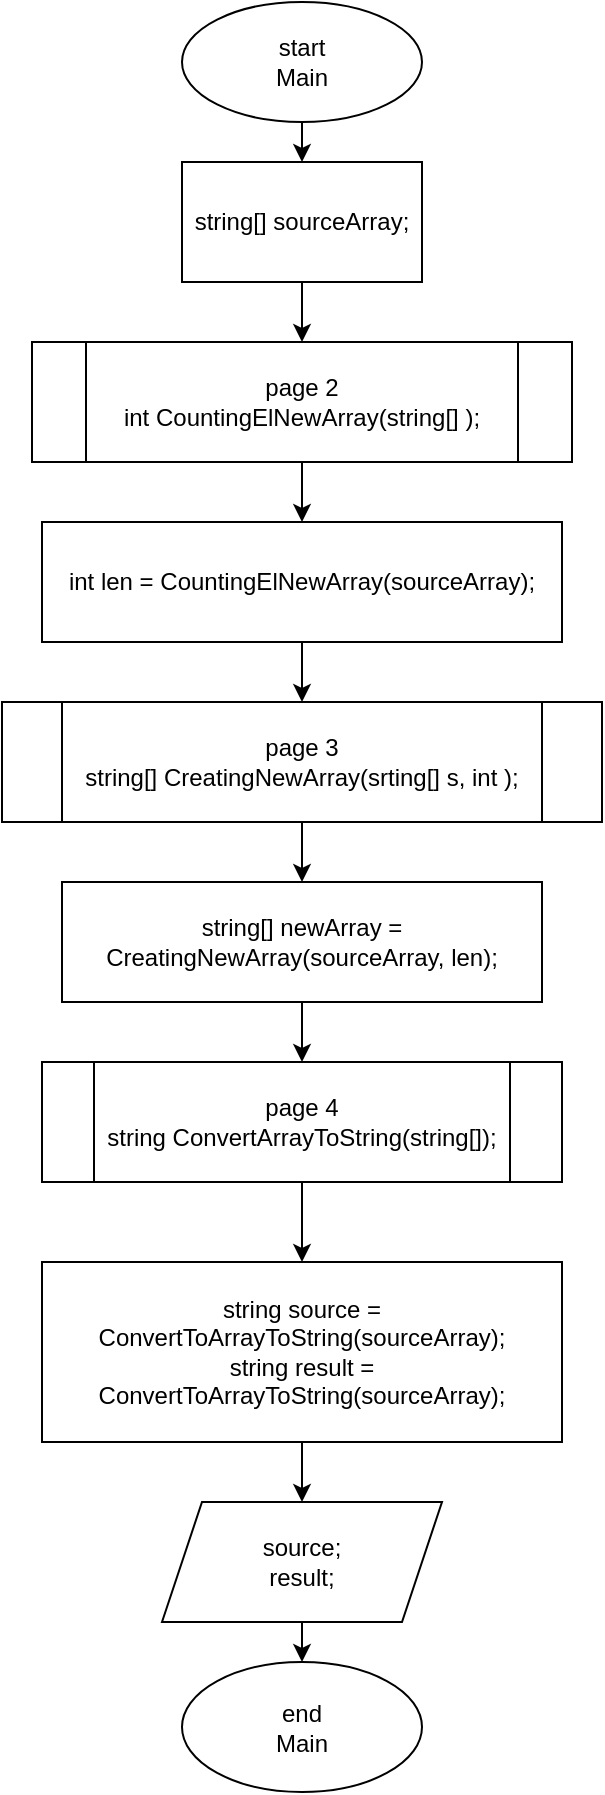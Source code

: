 <mxfile>
    <diagram id="4ydMt_XgliNat3Zhrf8h" name="Страница 1">
        <mxGraphModel dx="621" dy="478" grid="1" gridSize="10" guides="1" tooltips="1" connect="1" arrows="1" fold="1" page="1" pageScale="1" pageWidth="827" pageHeight="1169" math="0" shadow="0">
            <root>
                <mxCell id="0"/>
                <mxCell id="1" parent="0"/>
                <mxCell id="4" style="edgeStyle=none;html=1;entryX=0.5;entryY=0;entryDx=0;entryDy=0;" edge="1" parent="1" source="2" target="3">
                    <mxGeometry relative="1" as="geometry"/>
                </mxCell>
                <mxCell id="2" value="start&lt;br&gt;Main" style="ellipse;whiteSpace=wrap;html=1;" vertex="1" parent="1">
                    <mxGeometry x="200" y="20" width="120" height="60" as="geometry"/>
                </mxCell>
                <mxCell id="6" style="edgeStyle=none;html=1;exitX=0.5;exitY=1;exitDx=0;exitDy=0;entryX=0.5;entryY=0;entryDx=0;entryDy=0;" edge="1" parent="1" source="3" target="5">
                    <mxGeometry relative="1" as="geometry"/>
                </mxCell>
                <mxCell id="3" value="string[] sourceArray;" style="rounded=0;whiteSpace=wrap;html=1;" vertex="1" parent="1">
                    <mxGeometry x="200" y="100" width="120" height="60" as="geometry"/>
                </mxCell>
                <mxCell id="14" style="edgeStyle=none;html=1;entryX=0.5;entryY=0;entryDx=0;entryDy=0;" edge="1" parent="1" source="5" target="13">
                    <mxGeometry relative="1" as="geometry"/>
                </mxCell>
                <mxCell id="5" value="page 2&lt;br&gt;int CountingElNewArray(string[] );" style="shape=process;whiteSpace=wrap;html=1;backgroundOutline=1;" vertex="1" parent="1">
                    <mxGeometry x="125" y="190" width="270" height="60" as="geometry"/>
                </mxCell>
                <mxCell id="19" style="edgeStyle=none;html=1;entryX=0.5;entryY=0;entryDx=0;entryDy=0;" edge="1" parent="1" source="7" target="18">
                    <mxGeometry relative="1" as="geometry"/>
                </mxCell>
                <mxCell id="7" value="page 3&lt;br&gt;string[] CreatingNewArray(srting[] s, int );" style="shape=process;whiteSpace=wrap;html=1;backgroundOutline=1;" vertex="1" parent="1">
                    <mxGeometry x="110" y="370" width="300" height="60" as="geometry"/>
                </mxCell>
                <mxCell id="12" style="edgeStyle=none;html=1;entryX=0.5;entryY=0;entryDx=0;entryDy=0;" edge="1" parent="1" source="9" target="11">
                    <mxGeometry relative="1" as="geometry"/>
                </mxCell>
                <mxCell id="9" value="source;&lt;br&gt;result;" style="shape=parallelogram;perimeter=parallelogramPerimeter;whiteSpace=wrap;html=1;fixedSize=1;" vertex="1" parent="1">
                    <mxGeometry x="190" y="770" width="140" height="60" as="geometry"/>
                </mxCell>
                <mxCell id="11" value="end&lt;br&gt;Main" style="ellipse;whiteSpace=wrap;html=1;" vertex="1" parent="1">
                    <mxGeometry x="200" y="850" width="120" height="65" as="geometry"/>
                </mxCell>
                <mxCell id="17" style="edgeStyle=none;html=1;entryX=0.5;entryY=0;entryDx=0;entryDy=0;" edge="1" parent="1" source="13" target="7">
                    <mxGeometry relative="1" as="geometry"/>
                </mxCell>
                <mxCell id="13" value="int len = CountingElNewArray(sourceArray);" style="rounded=0;whiteSpace=wrap;html=1;" vertex="1" parent="1">
                    <mxGeometry x="130" y="280" width="260" height="60" as="geometry"/>
                </mxCell>
                <mxCell id="27" style="edgeStyle=none;html=1;entryX=0.5;entryY=0;entryDx=0;entryDy=0;" edge="1" parent="1" source="18" target="26">
                    <mxGeometry relative="1" as="geometry"/>
                </mxCell>
                <mxCell id="18" value="string[] newArray = CreatingNewArray(sourceArray, len);" style="rounded=0;whiteSpace=wrap;html=1;" vertex="1" parent="1">
                    <mxGeometry x="140" y="460" width="240" height="60" as="geometry"/>
                </mxCell>
                <mxCell id="29" style="edgeStyle=none;html=1;entryX=0.5;entryY=0;entryDx=0;entryDy=0;" edge="1" parent="1" source="26" target="28">
                    <mxGeometry relative="1" as="geometry"/>
                </mxCell>
                <mxCell id="26" value="page 4&lt;br&gt;string ConvertArrayToString(string[]);" style="shape=process;whiteSpace=wrap;html=1;backgroundOutline=1;" vertex="1" parent="1">
                    <mxGeometry x="130" y="550" width="260" height="60" as="geometry"/>
                </mxCell>
                <mxCell id="30" style="edgeStyle=none;html=1;entryX=0.5;entryY=0;entryDx=0;entryDy=0;" edge="1" parent="1" source="28" target="9">
                    <mxGeometry relative="1" as="geometry"/>
                </mxCell>
                <mxCell id="28" value="string source = ConvertToArrayToString(sourceArray);&lt;br&gt;string result = ConvertToArrayToString(sourceArray);" style="rounded=0;whiteSpace=wrap;html=1;" vertex="1" parent="1">
                    <mxGeometry x="130" y="650" width="260" height="90" as="geometry"/>
                </mxCell>
            </root>
        </mxGraphModel>
    </diagram>
    <diagram id="rGmjFHyffovGKF7JwBXO" name="Страница 2">
        <mxGraphModel dx="621" dy="478" grid="1" gridSize="10" guides="1" tooltips="1" connect="1" arrows="1" fold="1" page="1" pageScale="1" pageWidth="827" pageHeight="1169" math="0" shadow="0">
            <root>
                <mxCell id="apBQH6PxCTzwCEd1M8bN-0"/>
                <mxCell id="apBQH6PxCTzwCEd1M8bN-1" parent="apBQH6PxCTzwCEd1M8bN-0"/>
                <mxCell id="apBQH6PxCTzwCEd1M8bN-4" style="edgeStyle=none;html=1;entryX=0.5;entryY=0;entryDx=0;entryDy=0;" edge="1" parent="apBQH6PxCTzwCEd1M8bN-1" target="apBQH6PxCTzwCEd1M8bN-3">
                    <mxGeometry relative="1" as="geometry">
                        <mxPoint x="300" y="180" as="sourcePoint"/>
                    </mxGeometry>
                </mxCell>
                <mxCell id="apBQH6PxCTzwCEd1M8bN-2" value="start&lt;br&gt;CountingElNewArray(array)" style="ellipse;whiteSpace=wrap;html=1;" vertex="1" parent="apBQH6PxCTzwCEd1M8bN-1">
                    <mxGeometry x="210" y="100" width="180" height="80" as="geometry"/>
                </mxCell>
                <mxCell id="apBQH6PxCTzwCEd1M8bN-6" style="edgeStyle=none;html=1;entryX=0.5;entryY=0;entryDx=0;entryDy=0;" edge="1" parent="apBQH6PxCTzwCEd1M8bN-1" source="apBQH6PxCTzwCEd1M8bN-3" target="apBQH6PxCTzwCEd1M8bN-5">
                    <mxGeometry relative="1" as="geometry"/>
                </mxCell>
                <mxCell id="apBQH6PxCTzwCEd1M8bN-3" value="int count = 0;&lt;br&gt;int len = array.Length;" style="rounded=0;whiteSpace=wrap;html=1;" vertex="1" parent="apBQH6PxCTzwCEd1M8bN-1">
                    <mxGeometry x="215" y="220" width="170" height="60" as="geometry"/>
                </mxCell>
                <mxCell id="apBQH6PxCTzwCEd1M8bN-9" style="edgeStyle=none;html=1;entryX=0.5;entryY=0;entryDx=0;entryDy=0;" edge="1" parent="apBQH6PxCTzwCEd1M8bN-1" source="apBQH6PxCTzwCEd1M8bN-5" target="apBQH6PxCTzwCEd1M8bN-8">
                    <mxGeometry relative="1" as="geometry"/>
                </mxCell>
                <mxCell id="apBQH6PxCTzwCEd1M8bN-16" style="edgeStyle=none;html=1;entryX=0;entryY=0.5;entryDx=0;entryDy=0;" edge="1" parent="apBQH6PxCTzwCEd1M8bN-1" source="apBQH6PxCTzwCEd1M8bN-5" target="apBQH6PxCTzwCEd1M8bN-15">
                    <mxGeometry relative="1" as="geometry"/>
                </mxCell>
                <mxCell id="apBQH6PxCTzwCEd1M8bN-5" value="int i =0; i &amp;lt; len; i++" style="shape=hexagon;perimeter=hexagonPerimeter2;whiteSpace=wrap;html=1;fixedSize=1;" vertex="1" parent="apBQH6PxCTzwCEd1M8bN-1">
                    <mxGeometry x="225" y="310" width="150" height="60" as="geometry"/>
                </mxCell>
                <mxCell id="apBQH6PxCTzwCEd1M8bN-12" style="edgeStyle=none;html=1;entryX=0;entryY=0.5;entryDx=0;entryDy=0;" edge="1" parent="apBQH6PxCTzwCEd1M8bN-1" source="apBQH6PxCTzwCEd1M8bN-7" target="apBQH6PxCTzwCEd1M8bN-5">
                    <mxGeometry relative="1" as="geometry">
                        <Array as="points">
                            <mxPoint x="140" y="540"/>
                            <mxPoint x="140" y="340"/>
                        </Array>
                    </mxGeometry>
                </mxCell>
                <mxCell id="apBQH6PxCTzwCEd1M8bN-7" value="count++;" style="rounded=0;whiteSpace=wrap;html=1;" vertex="1" parent="apBQH6PxCTzwCEd1M8bN-1">
                    <mxGeometry x="354" y="510" width="120" height="60" as="geometry"/>
                </mxCell>
                <mxCell id="apBQH6PxCTzwCEd1M8bN-10" style="edgeStyle=none;html=1;entryX=0.5;entryY=0;entryDx=0;entryDy=0;exitX=1;exitY=0.5;exitDx=0;exitDy=0;" edge="1" parent="apBQH6PxCTzwCEd1M8bN-1" source="apBQH6PxCTzwCEd1M8bN-8" target="apBQH6PxCTzwCEd1M8bN-7">
                    <mxGeometry relative="1" as="geometry">
                        <Array as="points">
                            <mxPoint x="414" y="440"/>
                        </Array>
                    </mxGeometry>
                </mxCell>
                <mxCell id="apBQH6PxCTzwCEd1M8bN-13" style="edgeStyle=none;html=1;exitX=0;exitY=0.5;exitDx=0;exitDy=0;" edge="1" parent="apBQH6PxCTzwCEd1M8bN-1" source="apBQH6PxCTzwCEd1M8bN-8">
                    <mxGeometry relative="1" as="geometry">
                        <mxPoint x="230" y="340" as="targetPoint"/>
                        <Array as="points">
                            <mxPoint x="140" y="440"/>
                            <mxPoint x="140" y="340"/>
                        </Array>
                    </mxGeometry>
                </mxCell>
                <mxCell id="apBQH6PxCTzwCEd1M8bN-8" value="array[i].Length &amp;lt; 4" style="rhombus;whiteSpace=wrap;html=1;" vertex="1" parent="apBQH6PxCTzwCEd1M8bN-1">
                    <mxGeometry x="230" y="400" width="140" height="80" as="geometry"/>
                </mxCell>
                <mxCell id="apBQH6PxCTzwCEd1M8bN-11" value="yes" style="text;html=1;strokeColor=none;fillColor=none;align=center;verticalAlign=middle;whiteSpace=wrap;rounded=0;" vertex="1" parent="apBQH6PxCTzwCEd1M8bN-1">
                    <mxGeometry x="370" y="390" width="60" height="30" as="geometry"/>
                </mxCell>
                <mxCell id="apBQH6PxCTzwCEd1M8bN-14" value="no" style="text;html=1;strokeColor=none;fillColor=none;align=center;verticalAlign=middle;whiteSpace=wrap;rounded=0;" vertex="1" parent="apBQH6PxCTzwCEd1M8bN-1">
                    <mxGeometry x="160" y="390" width="60" height="30" as="geometry"/>
                </mxCell>
                <mxCell id="apBQH6PxCTzwCEd1M8bN-15" value="return count;&lt;br&gt;end" style="ellipse;whiteSpace=wrap;html=1;" vertex="1" parent="apBQH6PxCTzwCEd1M8bN-1">
                    <mxGeometry x="440" y="305" width="120" height="70" as="geometry"/>
                </mxCell>
            </root>
        </mxGraphModel>
    </diagram>
    <diagram id="V0iaYPWZGyH8E0dni9hx" name="Страница 3">
        <mxGraphModel dx="621" dy="478" grid="1" gridSize="10" guides="1" tooltips="1" connect="1" arrows="1" fold="1" page="1" pageScale="1" pageWidth="827" pageHeight="1169" math="0" shadow="0">
            <root>
                <mxCell id="HWUan3irROePAESGDkaX-0"/>
                <mxCell id="HWUan3irROePAESGDkaX-1" parent="HWUan3irROePAESGDkaX-0"/>
                <mxCell id="ZBrJd49jyaAi8E4QLsK7-2" style="edgeStyle=none;html=1;entryX=0.5;entryY=0;entryDx=0;entryDy=0;" edge="1" parent="HWUan3irROePAESGDkaX-1" source="ZBrJd49jyaAi8E4QLsK7-0" target="ZBrJd49jyaAi8E4QLsK7-1">
                    <mxGeometry relative="1" as="geometry"/>
                </mxCell>
                <mxCell id="ZBrJd49jyaAi8E4QLsK7-0" value="start&lt;br&gt;CreatingNewArray(array, len)" style="ellipse;whiteSpace=wrap;html=1;" vertex="1" parent="HWUan3irROePAESGDkaX-1">
                    <mxGeometry x="210" y="80" width="190" height="100" as="geometry"/>
                </mxCell>
                <mxCell id="ZBrJd49jyaAi8E4QLsK7-4" style="edgeStyle=none;html=1;entryX=0.5;entryY=0;entryDx=0;entryDy=0;" edge="1" parent="HWUan3irROePAESGDkaX-1" source="ZBrJd49jyaAi8E4QLsK7-1" target="ZBrJd49jyaAi8E4QLsK7-3">
                    <mxGeometry relative="1" as="geometry"/>
                </mxCell>
                <mxCell id="ZBrJd49jyaAi8E4QLsK7-1" value="string result[len];&lt;br&gt;int arrayLen = array.Length;&lt;br&gt;int j = 0;" style="rounded=0;whiteSpace=wrap;html=1;" vertex="1" parent="HWUan3irROePAESGDkaX-1">
                    <mxGeometry x="222.5" y="220" width="165" height="60" as="geometry"/>
                </mxCell>
                <mxCell id="ZBrJd49jyaAi8E4QLsK7-6" style="edgeStyle=none;html=1;entryX=0.5;entryY=0;entryDx=0;entryDy=0;" edge="1" parent="HWUan3irROePAESGDkaX-1" source="ZBrJd49jyaAi8E4QLsK7-3" target="ZBrJd49jyaAi8E4QLsK7-5">
                    <mxGeometry relative="1" as="geometry"/>
                </mxCell>
                <mxCell id="ZBrJd49jyaAi8E4QLsK7-13" style="edgeStyle=none;html=1;entryX=0;entryY=0.5;entryDx=0;entryDy=0;" edge="1" parent="HWUan3irROePAESGDkaX-1" source="ZBrJd49jyaAi8E4QLsK7-3" target="ZBrJd49jyaAi8E4QLsK7-12">
                    <mxGeometry relative="1" as="geometry"/>
                </mxCell>
                <mxCell id="ZBrJd49jyaAi8E4QLsK7-3" value="int i = 0; i &amp;lt; arrayLen; i++" style="shape=hexagon;perimeter=hexagonPerimeter2;whiteSpace=wrap;html=1;fixedSize=1;" vertex="1" parent="HWUan3irROePAESGDkaX-1">
                    <mxGeometry x="222.5" y="320" width="165" height="60" as="geometry"/>
                </mxCell>
                <mxCell id="ZBrJd49jyaAi8E4QLsK7-8" style="edgeStyle=none;html=1;exitX=1;exitY=0.5;exitDx=0;exitDy=0;entryX=0.5;entryY=0;entryDx=0;entryDy=0;" edge="1" parent="HWUan3irROePAESGDkaX-1" source="ZBrJd49jyaAi8E4QLsK7-5" target="ZBrJd49jyaAi8E4QLsK7-7">
                    <mxGeometry relative="1" as="geometry">
                        <Array as="points">
                            <mxPoint x="400" y="450"/>
                        </Array>
                    </mxGeometry>
                </mxCell>
                <mxCell id="ZBrJd49jyaAi8E4QLsK7-11" style="edgeStyle=none;html=1;exitX=0;exitY=0.5;exitDx=0;exitDy=0;entryX=0;entryY=0.5;entryDx=0;entryDy=0;" edge="1" parent="HWUan3irROePAESGDkaX-1" source="ZBrJd49jyaAi8E4QLsK7-5" target="ZBrJd49jyaAi8E4QLsK7-3">
                    <mxGeometry relative="1" as="geometry">
                        <Array as="points">
                            <mxPoint x="160" y="450"/>
                            <mxPoint x="160" y="350"/>
                        </Array>
                    </mxGeometry>
                </mxCell>
                <mxCell id="ZBrJd49jyaAi8E4QLsK7-5" value="array[i] &amp;lt; 4" style="rhombus;whiteSpace=wrap;html=1;" vertex="1" parent="HWUan3irROePAESGDkaX-1">
                    <mxGeometry x="257.5" y="410" width="95" height="80" as="geometry"/>
                </mxCell>
                <mxCell id="ZBrJd49jyaAi8E4QLsK7-10" style="edgeStyle=none;html=1;entryX=0;entryY=0.5;entryDx=0;entryDy=0;" edge="1" parent="HWUan3irROePAESGDkaX-1" source="ZBrJd49jyaAi8E4QLsK7-7" target="ZBrJd49jyaAi8E4QLsK7-3">
                    <mxGeometry relative="1" as="geometry">
                        <Array as="points">
                            <mxPoint x="160" y="540"/>
                            <mxPoint x="160" y="350"/>
                        </Array>
                    </mxGeometry>
                </mxCell>
                <mxCell id="ZBrJd49jyaAi8E4QLsK7-7" value="result[j] = array[i];&lt;br&gt;j++;" style="rounded=0;whiteSpace=wrap;html=1;" vertex="1" parent="HWUan3irROePAESGDkaX-1">
                    <mxGeometry x="340" y="510" width="120" height="60" as="geometry"/>
                </mxCell>
                <mxCell id="ZBrJd49jyaAi8E4QLsK7-9" value="yes" style="text;html=1;strokeColor=none;fillColor=none;align=center;verticalAlign=middle;whiteSpace=wrap;rounded=0;" vertex="1" parent="HWUan3irROePAESGDkaX-1">
                    <mxGeometry x="354" y="410" width="60" height="30" as="geometry"/>
                </mxCell>
                <mxCell id="ZBrJd49jyaAi8E4QLsK7-12" value="return result;&lt;br&gt;end" style="ellipse;whiteSpace=wrap;html=1;" vertex="1" parent="HWUan3irROePAESGDkaX-1">
                    <mxGeometry x="480" y="310" width="120" height="80" as="geometry"/>
                </mxCell>
            </root>
        </mxGraphModel>
    </diagram>
    <diagram id="V6SOBKb9fF4fGv12ubwB" name="Страница 4">
        <mxGraphModel dx="621" dy="478" grid="1" gridSize="10" guides="1" tooltips="1" connect="1" arrows="1" fold="1" page="1" pageScale="1" pageWidth="827" pageHeight="1169" math="0" shadow="0">
            <root>
                <mxCell id="5YykTf1oAhr5qZkqxYuJ-0"/>
                <mxCell id="5YykTf1oAhr5qZkqxYuJ-1" parent="5YykTf1oAhr5qZkqxYuJ-0"/>
                <mxCell id="5YykTf1oAhr5qZkqxYuJ-10" style="edgeStyle=none;html=1;exitX=0.5;exitY=1;exitDx=0;exitDy=0;entryX=0.5;entryY=0;entryDx=0;entryDy=0;" edge="1" parent="5YykTf1oAhr5qZkqxYuJ-1" source="5YykTf1oAhr5qZkqxYuJ-2" target="5YykTf1oAhr5qZkqxYuJ-3">
                    <mxGeometry relative="1" as="geometry"/>
                </mxCell>
                <mxCell id="5YykTf1oAhr5qZkqxYuJ-2" value="start&lt;br&gt;ConvertArrayToString(array)" style="ellipse;whiteSpace=wrap;html=1;" vertex="1" parent="5YykTf1oAhr5qZkqxYuJ-1">
                    <mxGeometry x="170" y="80" width="180" height="80" as="geometry"/>
                </mxCell>
                <mxCell id="5YykTf1oAhr5qZkqxYuJ-14" style="edgeStyle=none;html=1;entryX=0.5;entryY=0;entryDx=0;entryDy=0;" edge="1" parent="5YykTf1oAhr5qZkqxYuJ-1" source="5YykTf1oAhr5qZkqxYuJ-3" target="5YykTf1oAhr5qZkqxYuJ-4">
                    <mxGeometry relative="1" as="geometry"/>
                </mxCell>
                <mxCell id="5YykTf1oAhr5qZkqxYuJ-3" value="int len = array.Length;&lt;br&gt;string str = &quot;[ &quot;;" style="rounded=0;whiteSpace=wrap;html=1;" vertex="1" parent="5YykTf1oAhr5qZkqxYuJ-1">
                    <mxGeometry x="187" y="190" width="146" height="60" as="geometry"/>
                </mxCell>
                <mxCell id="5YykTf1oAhr5qZkqxYuJ-15" style="edgeStyle=none;html=1;entryX=0.5;entryY=0;entryDx=0;entryDy=0;" edge="1" parent="5YykTf1oAhr5qZkqxYuJ-1" source="5YykTf1oAhr5qZkqxYuJ-4" target="5YykTf1oAhr5qZkqxYuJ-5">
                    <mxGeometry relative="1" as="geometry"/>
                </mxCell>
                <mxCell id="5YykTf1oAhr5qZkqxYuJ-22" style="edgeStyle=none;html=1;entryX=0;entryY=0.5;entryDx=0;entryDy=0;" edge="1" parent="5YykTf1oAhr5qZkqxYuJ-1" source="5YykTf1oAhr5qZkqxYuJ-4" target="5YykTf1oAhr5qZkqxYuJ-8">
                    <mxGeometry relative="1" as="geometry"/>
                </mxCell>
                <mxCell id="5YykTf1oAhr5qZkqxYuJ-4" value="int i = 0; i &amp;lt;len; i++" style="shape=hexagon;perimeter=hexagonPerimeter2;whiteSpace=wrap;html=1;fixedSize=1;" vertex="1" parent="5YykTf1oAhr5qZkqxYuJ-1">
                    <mxGeometry x="190" y="280" width="140" height="60" as="geometry"/>
                </mxCell>
                <mxCell id="5YykTf1oAhr5qZkqxYuJ-16" style="edgeStyle=none;html=1;entryX=0.417;entryY=0;entryDx=0;entryDy=0;entryPerimeter=0;exitX=0;exitY=0.5;exitDx=0;exitDy=0;" edge="1" parent="5YykTf1oAhr5qZkqxYuJ-1" source="5YykTf1oAhr5qZkqxYuJ-5" target="5YykTf1oAhr5qZkqxYuJ-7">
                    <mxGeometry relative="1" as="geometry">
                        <Array as="points">
                            <mxPoint x="140" y="420"/>
                        </Array>
                    </mxGeometry>
                </mxCell>
                <mxCell id="5YykTf1oAhr5qZkqxYuJ-19" style="edgeStyle=none;html=1;entryX=0.5;entryY=0;entryDx=0;entryDy=0;exitX=1;exitY=0.5;exitDx=0;exitDy=0;" edge="1" parent="5YykTf1oAhr5qZkqxYuJ-1" source="5YykTf1oAhr5qZkqxYuJ-5" target="5YykTf1oAhr5qZkqxYuJ-6">
                    <mxGeometry relative="1" as="geometry">
                        <Array as="points">
                            <mxPoint x="360" y="420"/>
                        </Array>
                    </mxGeometry>
                </mxCell>
                <mxCell id="5YykTf1oAhr5qZkqxYuJ-5" value="i &amp;lt; len -1" style="rhombus;whiteSpace=wrap;html=1;" vertex="1" parent="5YykTf1oAhr5qZkqxYuJ-1">
                    <mxGeometry x="220" y="380" width="80" height="80" as="geometry"/>
                </mxCell>
                <mxCell id="5YykTf1oAhr5qZkqxYuJ-18" style="edgeStyle=none;html=1;entryX=0;entryY=0.5;entryDx=0;entryDy=0;" edge="1" parent="5YykTf1oAhr5qZkqxYuJ-1" source="5YykTf1oAhr5qZkqxYuJ-6" target="5YykTf1oAhr5qZkqxYuJ-4">
                    <mxGeometry relative="1" as="geometry">
                        <Array as="points">
                            <mxPoint x="140" y="560"/>
                            <mxPoint x="30" y="560"/>
                            <mxPoint x="30" y="420"/>
                            <mxPoint x="30" y="310"/>
                        </Array>
                    </mxGeometry>
                </mxCell>
                <mxCell id="5YykTf1oAhr5qZkqxYuJ-6" value="str = str + array[i] + &quot;, &quot;;" style="rounded=0;whiteSpace=wrap;html=1;" vertex="1" parent="5YykTf1oAhr5qZkqxYuJ-1">
                    <mxGeometry x="290" y="530" width="140" height="60" as="geometry"/>
                </mxCell>
                <mxCell id="5YykTf1oAhr5qZkqxYuJ-17" style="edgeStyle=none;html=1;entryX=0;entryY=0.5;entryDx=0;entryDy=0;exitX=0.45;exitY=1.017;exitDx=0;exitDy=0;exitPerimeter=0;" edge="1" parent="5YykTf1oAhr5qZkqxYuJ-1" source="5YykTf1oAhr5qZkqxYuJ-7" target="5YykTf1oAhr5qZkqxYuJ-4">
                    <mxGeometry relative="1" as="geometry">
                        <Array as="points">
                            <mxPoint x="144" y="560"/>
                            <mxPoint x="30" y="560"/>
                            <mxPoint x="30" y="310"/>
                        </Array>
                    </mxGeometry>
                </mxCell>
                <mxCell id="5YykTf1oAhr5qZkqxYuJ-7" value="str = str + array[i];" style="rounded=0;whiteSpace=wrap;html=1;" vertex="1" parent="5YykTf1oAhr5qZkqxYuJ-1">
                    <mxGeometry x="90" y="460" width="120" height="60" as="geometry"/>
                </mxCell>
                <mxCell id="5YykTf1oAhr5qZkqxYuJ-23" style="edgeStyle=none;html=1;entryX=0.5;entryY=0;entryDx=0;entryDy=0;" edge="1" parent="5YykTf1oAhr5qZkqxYuJ-1" source="5YykTf1oAhr5qZkqxYuJ-8" target="5YykTf1oAhr5qZkqxYuJ-9">
                    <mxGeometry relative="1" as="geometry"/>
                </mxCell>
                <mxCell id="5YykTf1oAhr5qZkqxYuJ-8" value="str = str + &quot; ]&quot;;" style="rounded=0;whiteSpace=wrap;html=1;" vertex="1" parent="5YykTf1oAhr5qZkqxYuJ-1">
                    <mxGeometry x="440" y="280" width="120" height="60" as="geometry"/>
                </mxCell>
                <mxCell id="5YykTf1oAhr5qZkqxYuJ-9" value="return str;&lt;br&gt;end" style="ellipse;whiteSpace=wrap;html=1;" vertex="1" parent="5YykTf1oAhr5qZkqxYuJ-1">
                    <mxGeometry x="440" y="380" width="120" height="60" as="geometry"/>
                </mxCell>
                <mxCell id="5YykTf1oAhr5qZkqxYuJ-20" value="yes" style="text;html=1;strokeColor=none;fillColor=none;align=center;verticalAlign=middle;whiteSpace=wrap;rounded=0;" vertex="1" parent="5YykTf1oAhr5qZkqxYuJ-1">
                    <mxGeometry x="300" y="380" width="60" height="30" as="geometry"/>
                </mxCell>
                <mxCell id="5YykTf1oAhr5qZkqxYuJ-21" value="no" style="text;html=1;strokeColor=none;fillColor=none;align=center;verticalAlign=middle;whiteSpace=wrap;rounded=0;" vertex="1" parent="5YykTf1oAhr5qZkqxYuJ-1">
                    <mxGeometry x="150" y="380" width="60" height="30" as="geometry"/>
                </mxCell>
            </root>
        </mxGraphModel>
    </diagram>
</mxfile>